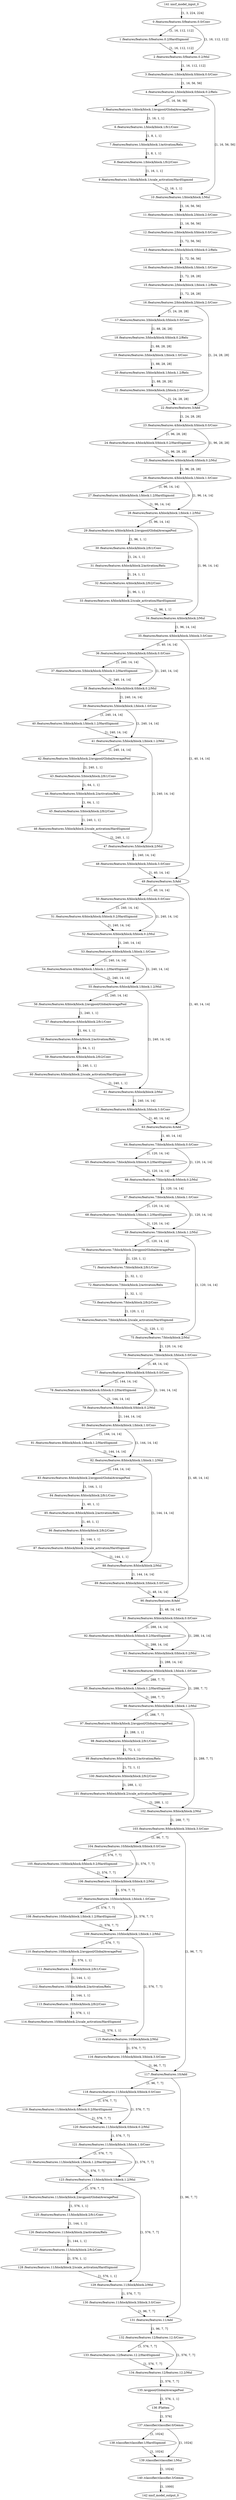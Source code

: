 strict digraph  {
"0 /features/features.0/features.0.0/Conv" [id=0, type=Conv];
"1 /features/features.0/features.0.2/HardSigmoid" [id=1, type=HardSigmoid];
"2 /features/features.0/features.0.2/Mul" [id=2, type=Mul];
"3 /features/features.1/block/block.0/block.0.0/Conv" [id=3, type=Conv];
"4 /features/features.1/block/block.0/block.0.2/Relu" [id=4, type=Relu];
"5 /features/features.1/block/block.1/avgpool/GlobalAveragePool" [id=5, type=GlobalAveragePool];
"6 /features/features.1/block/block.1/fc1/Conv" [id=6, type=Conv];
"7 /features/features.1/block/block.1/activation/Relu" [id=7, type=Relu];
"8 /features/features.1/block/block.1/fc2/Conv" [id=8, type=Conv];
"9 /features/features.1/block/block.1/scale_activation/HardSigmoid" [id=9, type=HardSigmoid];
"10 /features/features.1/block/block.1/Mul" [id=10, type=Mul];
"11 /features/features.1/block/block.2/block.2.0/Conv" [id=11, type=Conv];
"12 /features/features.2/block/block.0/block.0.0/Conv" [id=12, type=Conv];
"13 /features/features.2/block/block.0/block.0.2/Relu" [id=13, type=Relu];
"14 /features/features.2/block/block.1/block.1.0/Conv" [id=14, type=Conv];
"15 /features/features.2/block/block.1/block.1.2/Relu" [id=15, type=Relu];
"16 /features/features.2/block/block.2/block.2.0/Conv" [id=16, type=Conv];
"17 /features/features.3/block/block.0/block.0.0/Conv" [id=17, type=Conv];
"18 /features/features.3/block/block.0/block.0.2/Relu" [id=18, type=Relu];
"19 /features/features.3/block/block.1/block.1.0/Conv" [id=19, type=Conv];
"20 /features/features.3/block/block.1/block.1.2/Relu" [id=20, type=Relu];
"21 /features/features.3/block/block.2/block.2.0/Conv" [id=21, type=Conv];
"22 /features/features.3/Add" [id=22, type=Add];
"23 /features/features.4/block/block.0/block.0.0/Conv" [id=23, type=Conv];
"24 /features/features.4/block/block.0/block.0.2/HardSigmoid" [id=24, type=HardSigmoid];
"25 /features/features.4/block/block.0/block.0.2/Mul" [id=25, type=Mul];
"26 /features/features.4/block/block.1/block.1.0/Conv" [id=26, type=Conv];
"27 /features/features.4/block/block.1/block.1.2/HardSigmoid" [id=27, type=HardSigmoid];
"28 /features/features.4/block/block.1/block.1.2/Mul" [id=28, type=Mul];
"29 /features/features.4/block/block.2/avgpool/GlobalAveragePool" [id=29, type=GlobalAveragePool];
"30 /features/features.4/block/block.2/fc1/Conv" [id=30, type=Conv];
"31 /features/features.4/block/block.2/activation/Relu" [id=31, type=Relu];
"32 /features/features.4/block/block.2/fc2/Conv" [id=32, type=Conv];
"33 /features/features.4/block/block.2/scale_activation/HardSigmoid" [id=33, type=HardSigmoid];
"34 /features/features.4/block/block.2/Mul" [id=34, type=Mul];
"35 /features/features.4/block/block.3/block.3.0/Conv" [id=35, type=Conv];
"36 /features/features.5/block/block.0/block.0.0/Conv" [id=36, type=Conv];
"37 /features/features.5/block/block.0/block.0.2/HardSigmoid" [id=37, type=HardSigmoid];
"38 /features/features.5/block/block.0/block.0.2/Mul" [id=38, type=Mul];
"39 /features/features.5/block/block.1/block.1.0/Conv" [id=39, type=Conv];
"40 /features/features.5/block/block.1/block.1.2/HardSigmoid" [id=40, type=HardSigmoid];
"41 /features/features.5/block/block.1/block.1.2/Mul" [id=41, type=Mul];
"42 /features/features.5/block/block.2/avgpool/GlobalAveragePool" [id=42, type=GlobalAveragePool];
"43 /features/features.5/block/block.2/fc1/Conv" [id=43, type=Conv];
"44 /features/features.5/block/block.2/activation/Relu" [id=44, type=Relu];
"45 /features/features.5/block/block.2/fc2/Conv" [id=45, type=Conv];
"46 /features/features.5/block/block.2/scale_activation/HardSigmoid" [id=46, type=HardSigmoid];
"47 /features/features.5/block/block.2/Mul" [id=47, type=Mul];
"48 /features/features.5/block/block.3/block.3.0/Conv" [id=48, type=Conv];
"49 /features/features.5/Add" [id=49, type=Add];
"50 /features/features.6/block/block.0/block.0.0/Conv" [id=50, type=Conv];
"51 /features/features.6/block/block.0/block.0.2/HardSigmoid" [id=51, type=HardSigmoid];
"52 /features/features.6/block/block.0/block.0.2/Mul" [id=52, type=Mul];
"53 /features/features.6/block/block.1/block.1.0/Conv" [id=53, type=Conv];
"54 /features/features.6/block/block.1/block.1.2/HardSigmoid" [id=54, type=HardSigmoid];
"55 /features/features.6/block/block.1/block.1.2/Mul" [id=55, type=Mul];
"56 /features/features.6/block/block.2/avgpool/GlobalAveragePool" [id=56, type=GlobalAveragePool];
"57 /features/features.6/block/block.2/fc1/Conv" [id=57, type=Conv];
"58 /features/features.6/block/block.2/activation/Relu" [id=58, type=Relu];
"59 /features/features.6/block/block.2/fc2/Conv" [id=59, type=Conv];
"60 /features/features.6/block/block.2/scale_activation/HardSigmoid" [id=60, type=HardSigmoid];
"61 /features/features.6/block/block.2/Mul" [id=61, type=Mul];
"62 /features/features.6/block/block.3/block.3.0/Conv" [id=62, type=Conv];
"63 /features/features.6/Add" [id=63, type=Add];
"64 /features/features.7/block/block.0/block.0.0/Conv" [id=64, type=Conv];
"65 /features/features.7/block/block.0/block.0.2/HardSigmoid" [id=65, type=HardSigmoid];
"66 /features/features.7/block/block.0/block.0.2/Mul" [id=66, type=Mul];
"67 /features/features.7/block/block.1/block.1.0/Conv" [id=67, type=Conv];
"68 /features/features.7/block/block.1/block.1.2/HardSigmoid" [id=68, type=HardSigmoid];
"69 /features/features.7/block/block.1/block.1.2/Mul" [id=69, type=Mul];
"70 /features/features.7/block/block.2/avgpool/GlobalAveragePool" [id=70, type=GlobalAveragePool];
"71 /features/features.7/block/block.2/fc1/Conv" [id=71, type=Conv];
"72 /features/features.7/block/block.2/activation/Relu" [id=72, type=Relu];
"73 /features/features.7/block/block.2/fc2/Conv" [id=73, type=Conv];
"74 /features/features.7/block/block.2/scale_activation/HardSigmoid" [id=74, type=HardSigmoid];
"75 /features/features.7/block/block.2/Mul" [id=75, type=Mul];
"76 /features/features.7/block/block.3/block.3.0/Conv" [id=76, type=Conv];
"77 /features/features.8/block/block.0/block.0.0/Conv" [id=77, type=Conv];
"78 /features/features.8/block/block.0/block.0.2/HardSigmoid" [id=78, type=HardSigmoid];
"79 /features/features.8/block/block.0/block.0.2/Mul" [id=79, type=Mul];
"80 /features/features.8/block/block.1/block.1.0/Conv" [id=80, type=Conv];
"81 /features/features.8/block/block.1/block.1.2/HardSigmoid" [id=81, type=HardSigmoid];
"82 /features/features.8/block/block.1/block.1.2/Mul" [id=82, type=Mul];
"83 /features/features.8/block/block.2/avgpool/GlobalAveragePool" [id=83, type=GlobalAveragePool];
"84 /features/features.8/block/block.2/fc1/Conv" [id=84, type=Conv];
"85 /features/features.8/block/block.2/activation/Relu" [id=85, type=Relu];
"86 /features/features.8/block/block.2/fc2/Conv" [id=86, type=Conv];
"87 /features/features.8/block/block.2/scale_activation/HardSigmoid" [id=87, type=HardSigmoid];
"88 /features/features.8/block/block.2/Mul" [id=88, type=Mul];
"89 /features/features.8/block/block.3/block.3.0/Conv" [id=89, type=Conv];
"90 /features/features.8/Add" [id=90, type=Add];
"91 /features/features.9/block/block.0/block.0.0/Conv" [id=91, type=Conv];
"92 /features/features.9/block/block.0/block.0.2/HardSigmoid" [id=92, type=HardSigmoid];
"93 /features/features.9/block/block.0/block.0.2/Mul" [id=93, type=Mul];
"94 /features/features.9/block/block.1/block.1.0/Conv" [id=94, type=Conv];
"95 /features/features.9/block/block.1/block.1.2/HardSigmoid" [id=95, type=HardSigmoid];
"96 /features/features.9/block/block.1/block.1.2/Mul" [id=96, type=Mul];
"97 /features/features.9/block/block.2/avgpool/GlobalAveragePool" [id=97, type=GlobalAveragePool];
"98 /features/features.9/block/block.2/fc1/Conv" [id=98, type=Conv];
"99 /features/features.9/block/block.2/activation/Relu" [id=99, type=Relu];
"100 /features/features.9/block/block.2/fc2/Conv" [id=100, type=Conv];
"101 /features/features.9/block/block.2/scale_activation/HardSigmoid" [id=101, type=HardSigmoid];
"102 /features/features.9/block/block.2/Mul" [id=102, type=Mul];
"103 /features/features.9/block/block.3/block.3.0/Conv" [id=103, type=Conv];
"104 /features/features.10/block/block.0/block.0.0/Conv" [id=104, type=Conv];
"105 /features/features.10/block/block.0/block.0.2/HardSigmoid" [id=105, type=HardSigmoid];
"106 /features/features.10/block/block.0/block.0.2/Mul" [id=106, type=Mul];
"107 /features/features.10/block/block.1/block.1.0/Conv" [id=107, type=Conv];
"108 /features/features.10/block/block.1/block.1.2/HardSigmoid" [id=108, type=HardSigmoid];
"109 /features/features.10/block/block.1/block.1.2/Mul" [id=109, type=Mul];
"110 /features/features.10/block/block.2/avgpool/GlobalAveragePool" [id=110, type=GlobalAveragePool];
"111 /features/features.10/block/block.2/fc1/Conv" [id=111, type=Conv];
"112 /features/features.10/block/block.2/activation/Relu" [id=112, type=Relu];
"113 /features/features.10/block/block.2/fc2/Conv" [id=113, type=Conv];
"114 /features/features.10/block/block.2/scale_activation/HardSigmoid" [id=114, type=HardSigmoid];
"115 /features/features.10/block/block.2/Mul" [id=115, type=Mul];
"116 /features/features.10/block/block.3/block.3.0/Conv" [id=116, type=Conv];
"117 /features/features.10/Add" [id=117, type=Add];
"118 /features/features.11/block/block.0/block.0.0/Conv" [id=118, type=Conv];
"119 /features/features.11/block/block.0/block.0.2/HardSigmoid" [id=119, type=HardSigmoid];
"120 /features/features.11/block/block.0/block.0.2/Mul" [id=120, type=Mul];
"121 /features/features.11/block/block.1/block.1.0/Conv" [id=121, type=Conv];
"122 /features/features.11/block/block.1/block.1.2/HardSigmoid" [id=122, type=HardSigmoid];
"123 /features/features.11/block/block.1/block.1.2/Mul" [id=123, type=Mul];
"124 /features/features.11/block/block.2/avgpool/GlobalAveragePool" [id=124, type=GlobalAveragePool];
"125 /features/features.11/block/block.2/fc1/Conv" [id=125, type=Conv];
"126 /features/features.11/block/block.2/activation/Relu" [id=126, type=Relu];
"127 /features/features.11/block/block.2/fc2/Conv" [id=127, type=Conv];
"128 /features/features.11/block/block.2/scale_activation/HardSigmoid" [id=128, type=HardSigmoid];
"129 /features/features.11/block/block.2/Mul" [id=129, type=Mul];
"130 /features/features.11/block/block.3/block.3.0/Conv" [id=130, type=Conv];
"131 /features/features.11/Add" [id=131, type=Add];
"132 /features/features.12/features.12.0/Conv" [id=132, type=Conv];
"133 /features/features.12/features.12.2/HardSigmoid" [id=133, type=HardSigmoid];
"134 /features/features.12/features.12.2/Mul" [id=134, type=Mul];
"135 /avgpool/GlobalAveragePool" [id=135, type=GlobalAveragePool];
"136 /Flatten" [id=136, type=Flatten];
"137 /classifier/classifier.0/Gemm" [id=137, type=Gemm];
"138 /classifier/classifier.1/HardSigmoid" [id=138, type=HardSigmoid];
"139 /classifier/classifier.1/Mul" [id=139, type=Mul];
"140 /classifier/classifier.3/Gemm" [id=140, type=Gemm];
"141 nncf_model_input_0" [id=141, type=nncf_model_input];
"142 nncf_model_output_0" [id=142, type=nncf_model_output];
"0 /features/features.0/features.0.0/Conv" -> "1 /features/features.0/features.0.2/HardSigmoid"  [label="[1, 16, 112, 112]", style=solid];
"0 /features/features.0/features.0.0/Conv" -> "2 /features/features.0/features.0.2/Mul"  [label="[1, 16, 112, 112]", style=solid];
"1 /features/features.0/features.0.2/HardSigmoid" -> "2 /features/features.0/features.0.2/Mul"  [label="[1, 16, 112, 112]", style=solid];
"2 /features/features.0/features.0.2/Mul" -> "3 /features/features.1/block/block.0/block.0.0/Conv"  [label="[1, 16, 112, 112]", style=solid];
"3 /features/features.1/block/block.0/block.0.0/Conv" -> "4 /features/features.1/block/block.0/block.0.2/Relu"  [label="[1, 16, 56, 56]", style=solid];
"4 /features/features.1/block/block.0/block.0.2/Relu" -> "5 /features/features.1/block/block.1/avgpool/GlobalAveragePool"  [label="[1, 16, 56, 56]", style=solid];
"4 /features/features.1/block/block.0/block.0.2/Relu" -> "10 /features/features.1/block/block.1/Mul"  [label="[1, 16, 56, 56]", style=solid];
"5 /features/features.1/block/block.1/avgpool/GlobalAveragePool" -> "6 /features/features.1/block/block.1/fc1/Conv"  [label="[1, 16, 1, 1]", style=solid];
"6 /features/features.1/block/block.1/fc1/Conv" -> "7 /features/features.1/block/block.1/activation/Relu"  [label="[1, 8, 1, 1]", style=solid];
"7 /features/features.1/block/block.1/activation/Relu" -> "8 /features/features.1/block/block.1/fc2/Conv"  [label="[1, 8, 1, 1]", style=solid];
"8 /features/features.1/block/block.1/fc2/Conv" -> "9 /features/features.1/block/block.1/scale_activation/HardSigmoid"  [label="[1, 16, 1, 1]", style=solid];
"9 /features/features.1/block/block.1/scale_activation/HardSigmoid" -> "10 /features/features.1/block/block.1/Mul"  [label="[1, 16, 1, 1]", style=solid];
"10 /features/features.1/block/block.1/Mul" -> "11 /features/features.1/block/block.2/block.2.0/Conv"  [label="[1, 16, 56, 56]", style=solid];
"11 /features/features.1/block/block.2/block.2.0/Conv" -> "12 /features/features.2/block/block.0/block.0.0/Conv"  [label="[1, 16, 56, 56]", style=solid];
"12 /features/features.2/block/block.0/block.0.0/Conv" -> "13 /features/features.2/block/block.0/block.0.2/Relu"  [label="[1, 72, 56, 56]", style=solid];
"13 /features/features.2/block/block.0/block.0.2/Relu" -> "14 /features/features.2/block/block.1/block.1.0/Conv"  [label="[1, 72, 56, 56]", style=solid];
"14 /features/features.2/block/block.1/block.1.0/Conv" -> "15 /features/features.2/block/block.1/block.1.2/Relu"  [label="[1, 72, 28, 28]", style=solid];
"15 /features/features.2/block/block.1/block.1.2/Relu" -> "16 /features/features.2/block/block.2/block.2.0/Conv"  [label="[1, 72, 28, 28]", style=solid];
"16 /features/features.2/block/block.2/block.2.0/Conv" -> "17 /features/features.3/block/block.0/block.0.0/Conv"  [label="[1, 24, 28, 28]", style=solid];
"16 /features/features.2/block/block.2/block.2.0/Conv" -> "22 /features/features.3/Add"  [label="[1, 24, 28, 28]", style=solid];
"17 /features/features.3/block/block.0/block.0.0/Conv" -> "18 /features/features.3/block/block.0/block.0.2/Relu"  [label="[1, 88, 28, 28]", style=solid];
"18 /features/features.3/block/block.0/block.0.2/Relu" -> "19 /features/features.3/block/block.1/block.1.0/Conv"  [label="[1, 88, 28, 28]", style=solid];
"19 /features/features.3/block/block.1/block.1.0/Conv" -> "20 /features/features.3/block/block.1/block.1.2/Relu"  [label="[1, 88, 28, 28]", style=solid];
"20 /features/features.3/block/block.1/block.1.2/Relu" -> "21 /features/features.3/block/block.2/block.2.0/Conv"  [label="[1, 88, 28, 28]", style=solid];
"21 /features/features.3/block/block.2/block.2.0/Conv" -> "22 /features/features.3/Add"  [label="[1, 24, 28, 28]", style=solid];
"22 /features/features.3/Add" -> "23 /features/features.4/block/block.0/block.0.0/Conv"  [label="[1, 24, 28, 28]", style=solid];
"23 /features/features.4/block/block.0/block.0.0/Conv" -> "24 /features/features.4/block/block.0/block.0.2/HardSigmoid"  [label="[1, 96, 28, 28]", style=solid];
"23 /features/features.4/block/block.0/block.0.0/Conv" -> "25 /features/features.4/block/block.0/block.0.2/Mul"  [label="[1, 96, 28, 28]", style=solid];
"24 /features/features.4/block/block.0/block.0.2/HardSigmoid" -> "25 /features/features.4/block/block.0/block.0.2/Mul"  [label="[1, 96, 28, 28]", style=solid];
"25 /features/features.4/block/block.0/block.0.2/Mul" -> "26 /features/features.4/block/block.1/block.1.0/Conv"  [label="[1, 96, 28, 28]", style=solid];
"26 /features/features.4/block/block.1/block.1.0/Conv" -> "27 /features/features.4/block/block.1/block.1.2/HardSigmoid"  [label="[1, 96, 14, 14]", style=solid];
"26 /features/features.4/block/block.1/block.1.0/Conv" -> "28 /features/features.4/block/block.1/block.1.2/Mul"  [label="[1, 96, 14, 14]", style=solid];
"27 /features/features.4/block/block.1/block.1.2/HardSigmoid" -> "28 /features/features.4/block/block.1/block.1.2/Mul"  [label="[1, 96, 14, 14]", style=solid];
"28 /features/features.4/block/block.1/block.1.2/Mul" -> "29 /features/features.4/block/block.2/avgpool/GlobalAveragePool"  [label="[1, 96, 14, 14]", style=solid];
"28 /features/features.4/block/block.1/block.1.2/Mul" -> "34 /features/features.4/block/block.2/Mul"  [label="[1, 96, 14, 14]", style=solid];
"29 /features/features.4/block/block.2/avgpool/GlobalAveragePool" -> "30 /features/features.4/block/block.2/fc1/Conv"  [label="[1, 96, 1, 1]", style=solid];
"30 /features/features.4/block/block.2/fc1/Conv" -> "31 /features/features.4/block/block.2/activation/Relu"  [label="[1, 24, 1, 1]", style=solid];
"31 /features/features.4/block/block.2/activation/Relu" -> "32 /features/features.4/block/block.2/fc2/Conv"  [label="[1, 24, 1, 1]", style=solid];
"32 /features/features.4/block/block.2/fc2/Conv" -> "33 /features/features.4/block/block.2/scale_activation/HardSigmoid"  [label="[1, 96, 1, 1]", style=solid];
"33 /features/features.4/block/block.2/scale_activation/HardSigmoid" -> "34 /features/features.4/block/block.2/Mul"  [label="[1, 96, 1, 1]", style=solid];
"34 /features/features.4/block/block.2/Mul" -> "35 /features/features.4/block/block.3/block.3.0/Conv"  [label="[1, 96, 14, 14]", style=solid];
"35 /features/features.4/block/block.3/block.3.0/Conv" -> "36 /features/features.5/block/block.0/block.0.0/Conv"  [label="[1, 40, 14, 14]", style=solid];
"35 /features/features.4/block/block.3/block.3.0/Conv" -> "49 /features/features.5/Add"  [label="[1, 40, 14, 14]", style=solid];
"36 /features/features.5/block/block.0/block.0.0/Conv" -> "37 /features/features.5/block/block.0/block.0.2/HardSigmoid"  [label="[1, 240, 14, 14]", style=solid];
"36 /features/features.5/block/block.0/block.0.0/Conv" -> "38 /features/features.5/block/block.0/block.0.2/Mul"  [label="[1, 240, 14, 14]", style=solid];
"37 /features/features.5/block/block.0/block.0.2/HardSigmoid" -> "38 /features/features.5/block/block.0/block.0.2/Mul"  [label="[1, 240, 14, 14]", style=solid];
"38 /features/features.5/block/block.0/block.0.2/Mul" -> "39 /features/features.5/block/block.1/block.1.0/Conv"  [label="[1, 240, 14, 14]", style=solid];
"39 /features/features.5/block/block.1/block.1.0/Conv" -> "40 /features/features.5/block/block.1/block.1.2/HardSigmoid"  [label="[1, 240, 14, 14]", style=solid];
"39 /features/features.5/block/block.1/block.1.0/Conv" -> "41 /features/features.5/block/block.1/block.1.2/Mul"  [label="[1, 240, 14, 14]", style=solid];
"40 /features/features.5/block/block.1/block.1.2/HardSigmoid" -> "41 /features/features.5/block/block.1/block.1.2/Mul"  [label="[1, 240, 14, 14]", style=solid];
"41 /features/features.5/block/block.1/block.1.2/Mul" -> "42 /features/features.5/block/block.2/avgpool/GlobalAveragePool"  [label="[1, 240, 14, 14]", style=solid];
"41 /features/features.5/block/block.1/block.1.2/Mul" -> "47 /features/features.5/block/block.2/Mul"  [label="[1, 240, 14, 14]", style=solid];
"42 /features/features.5/block/block.2/avgpool/GlobalAveragePool" -> "43 /features/features.5/block/block.2/fc1/Conv"  [label="[1, 240, 1, 1]", style=solid];
"43 /features/features.5/block/block.2/fc1/Conv" -> "44 /features/features.5/block/block.2/activation/Relu"  [label="[1, 64, 1, 1]", style=solid];
"44 /features/features.5/block/block.2/activation/Relu" -> "45 /features/features.5/block/block.2/fc2/Conv"  [label="[1, 64, 1, 1]", style=solid];
"45 /features/features.5/block/block.2/fc2/Conv" -> "46 /features/features.5/block/block.2/scale_activation/HardSigmoid"  [label="[1, 240, 1, 1]", style=solid];
"46 /features/features.5/block/block.2/scale_activation/HardSigmoid" -> "47 /features/features.5/block/block.2/Mul"  [label="[1, 240, 1, 1]", style=solid];
"47 /features/features.5/block/block.2/Mul" -> "48 /features/features.5/block/block.3/block.3.0/Conv"  [label="[1, 240, 14, 14]", style=solid];
"48 /features/features.5/block/block.3/block.3.0/Conv" -> "49 /features/features.5/Add"  [label="[1, 40, 14, 14]", style=solid];
"49 /features/features.5/Add" -> "50 /features/features.6/block/block.0/block.0.0/Conv"  [label="[1, 40, 14, 14]", style=solid];
"49 /features/features.5/Add" -> "63 /features/features.6/Add"  [label="[1, 40, 14, 14]", style=solid];
"50 /features/features.6/block/block.0/block.0.0/Conv" -> "51 /features/features.6/block/block.0/block.0.2/HardSigmoid"  [label="[1, 240, 14, 14]", style=solid];
"50 /features/features.6/block/block.0/block.0.0/Conv" -> "52 /features/features.6/block/block.0/block.0.2/Mul"  [label="[1, 240, 14, 14]", style=solid];
"51 /features/features.6/block/block.0/block.0.2/HardSigmoid" -> "52 /features/features.6/block/block.0/block.0.2/Mul"  [label="[1, 240, 14, 14]", style=solid];
"52 /features/features.6/block/block.0/block.0.2/Mul" -> "53 /features/features.6/block/block.1/block.1.0/Conv"  [label="[1, 240, 14, 14]", style=solid];
"53 /features/features.6/block/block.1/block.1.0/Conv" -> "54 /features/features.6/block/block.1/block.1.2/HardSigmoid"  [label="[1, 240, 14, 14]", style=solid];
"53 /features/features.6/block/block.1/block.1.0/Conv" -> "55 /features/features.6/block/block.1/block.1.2/Mul"  [label="[1, 240, 14, 14]", style=solid];
"54 /features/features.6/block/block.1/block.1.2/HardSigmoid" -> "55 /features/features.6/block/block.1/block.1.2/Mul"  [label="[1, 240, 14, 14]", style=solid];
"55 /features/features.6/block/block.1/block.1.2/Mul" -> "56 /features/features.6/block/block.2/avgpool/GlobalAveragePool"  [label="[1, 240, 14, 14]", style=solid];
"55 /features/features.6/block/block.1/block.1.2/Mul" -> "61 /features/features.6/block/block.2/Mul"  [label="[1, 240, 14, 14]", style=solid];
"56 /features/features.6/block/block.2/avgpool/GlobalAveragePool" -> "57 /features/features.6/block/block.2/fc1/Conv"  [label="[1, 240, 1, 1]", style=solid];
"57 /features/features.6/block/block.2/fc1/Conv" -> "58 /features/features.6/block/block.2/activation/Relu"  [label="[1, 64, 1, 1]", style=solid];
"58 /features/features.6/block/block.2/activation/Relu" -> "59 /features/features.6/block/block.2/fc2/Conv"  [label="[1, 64, 1, 1]", style=solid];
"59 /features/features.6/block/block.2/fc2/Conv" -> "60 /features/features.6/block/block.2/scale_activation/HardSigmoid"  [label="[1, 240, 1, 1]", style=solid];
"60 /features/features.6/block/block.2/scale_activation/HardSigmoid" -> "61 /features/features.6/block/block.2/Mul"  [label="[1, 240, 1, 1]", style=solid];
"61 /features/features.6/block/block.2/Mul" -> "62 /features/features.6/block/block.3/block.3.0/Conv"  [label="[1, 240, 14, 14]", style=solid];
"62 /features/features.6/block/block.3/block.3.0/Conv" -> "63 /features/features.6/Add"  [label="[1, 40, 14, 14]", style=solid];
"63 /features/features.6/Add" -> "64 /features/features.7/block/block.0/block.0.0/Conv"  [label="[1, 40, 14, 14]", style=solid];
"64 /features/features.7/block/block.0/block.0.0/Conv" -> "65 /features/features.7/block/block.0/block.0.2/HardSigmoid"  [label="[1, 120, 14, 14]", style=solid];
"64 /features/features.7/block/block.0/block.0.0/Conv" -> "66 /features/features.7/block/block.0/block.0.2/Mul"  [label="[1, 120, 14, 14]", style=solid];
"65 /features/features.7/block/block.0/block.0.2/HardSigmoid" -> "66 /features/features.7/block/block.0/block.0.2/Mul"  [label="[1, 120, 14, 14]", style=solid];
"66 /features/features.7/block/block.0/block.0.2/Mul" -> "67 /features/features.7/block/block.1/block.1.0/Conv"  [label="[1, 120, 14, 14]", style=solid];
"67 /features/features.7/block/block.1/block.1.0/Conv" -> "68 /features/features.7/block/block.1/block.1.2/HardSigmoid"  [label="[1, 120, 14, 14]", style=solid];
"67 /features/features.7/block/block.1/block.1.0/Conv" -> "69 /features/features.7/block/block.1/block.1.2/Mul"  [label="[1, 120, 14, 14]", style=solid];
"68 /features/features.7/block/block.1/block.1.2/HardSigmoid" -> "69 /features/features.7/block/block.1/block.1.2/Mul"  [label="[1, 120, 14, 14]", style=solid];
"69 /features/features.7/block/block.1/block.1.2/Mul" -> "70 /features/features.7/block/block.2/avgpool/GlobalAveragePool"  [label="[1, 120, 14, 14]", style=solid];
"69 /features/features.7/block/block.1/block.1.2/Mul" -> "75 /features/features.7/block/block.2/Mul"  [label="[1, 120, 14, 14]", style=solid];
"70 /features/features.7/block/block.2/avgpool/GlobalAveragePool" -> "71 /features/features.7/block/block.2/fc1/Conv"  [label="[1, 120, 1, 1]", style=solid];
"71 /features/features.7/block/block.2/fc1/Conv" -> "72 /features/features.7/block/block.2/activation/Relu"  [label="[1, 32, 1, 1]", style=solid];
"72 /features/features.7/block/block.2/activation/Relu" -> "73 /features/features.7/block/block.2/fc2/Conv"  [label="[1, 32, 1, 1]", style=solid];
"73 /features/features.7/block/block.2/fc2/Conv" -> "74 /features/features.7/block/block.2/scale_activation/HardSigmoid"  [label="[1, 120, 1, 1]", style=solid];
"74 /features/features.7/block/block.2/scale_activation/HardSigmoid" -> "75 /features/features.7/block/block.2/Mul"  [label="[1, 120, 1, 1]", style=solid];
"75 /features/features.7/block/block.2/Mul" -> "76 /features/features.7/block/block.3/block.3.0/Conv"  [label="[1, 120, 14, 14]", style=solid];
"76 /features/features.7/block/block.3/block.3.0/Conv" -> "77 /features/features.8/block/block.0/block.0.0/Conv"  [label="[1, 48, 14, 14]", style=solid];
"76 /features/features.7/block/block.3/block.3.0/Conv" -> "90 /features/features.8/Add"  [label="[1, 48, 14, 14]", style=solid];
"77 /features/features.8/block/block.0/block.0.0/Conv" -> "78 /features/features.8/block/block.0/block.0.2/HardSigmoid"  [label="[1, 144, 14, 14]", style=solid];
"77 /features/features.8/block/block.0/block.0.0/Conv" -> "79 /features/features.8/block/block.0/block.0.2/Mul"  [label="[1, 144, 14, 14]", style=solid];
"78 /features/features.8/block/block.0/block.0.2/HardSigmoid" -> "79 /features/features.8/block/block.0/block.0.2/Mul"  [label="[1, 144, 14, 14]", style=solid];
"79 /features/features.8/block/block.0/block.0.2/Mul" -> "80 /features/features.8/block/block.1/block.1.0/Conv"  [label="[1, 144, 14, 14]", style=solid];
"80 /features/features.8/block/block.1/block.1.0/Conv" -> "81 /features/features.8/block/block.1/block.1.2/HardSigmoid"  [label="[1, 144, 14, 14]", style=solid];
"80 /features/features.8/block/block.1/block.1.0/Conv" -> "82 /features/features.8/block/block.1/block.1.2/Mul"  [label="[1, 144, 14, 14]", style=solid];
"81 /features/features.8/block/block.1/block.1.2/HardSigmoid" -> "82 /features/features.8/block/block.1/block.1.2/Mul"  [label="[1, 144, 14, 14]", style=solid];
"82 /features/features.8/block/block.1/block.1.2/Mul" -> "83 /features/features.8/block/block.2/avgpool/GlobalAveragePool"  [label="[1, 144, 14, 14]", style=solid];
"82 /features/features.8/block/block.1/block.1.2/Mul" -> "88 /features/features.8/block/block.2/Mul"  [label="[1, 144, 14, 14]", style=solid];
"83 /features/features.8/block/block.2/avgpool/GlobalAveragePool" -> "84 /features/features.8/block/block.2/fc1/Conv"  [label="[1, 144, 1, 1]", style=solid];
"84 /features/features.8/block/block.2/fc1/Conv" -> "85 /features/features.8/block/block.2/activation/Relu"  [label="[1, 40, 1, 1]", style=solid];
"85 /features/features.8/block/block.2/activation/Relu" -> "86 /features/features.8/block/block.2/fc2/Conv"  [label="[1, 40, 1, 1]", style=solid];
"86 /features/features.8/block/block.2/fc2/Conv" -> "87 /features/features.8/block/block.2/scale_activation/HardSigmoid"  [label="[1, 144, 1, 1]", style=solid];
"87 /features/features.8/block/block.2/scale_activation/HardSigmoid" -> "88 /features/features.8/block/block.2/Mul"  [label="[1, 144, 1, 1]", style=solid];
"88 /features/features.8/block/block.2/Mul" -> "89 /features/features.8/block/block.3/block.3.0/Conv"  [label="[1, 144, 14, 14]", style=solid];
"89 /features/features.8/block/block.3/block.3.0/Conv" -> "90 /features/features.8/Add"  [label="[1, 48, 14, 14]", style=solid];
"90 /features/features.8/Add" -> "91 /features/features.9/block/block.0/block.0.0/Conv"  [label="[1, 48, 14, 14]", style=solid];
"91 /features/features.9/block/block.0/block.0.0/Conv" -> "92 /features/features.9/block/block.0/block.0.2/HardSigmoid"  [label="[1, 288, 14, 14]", style=solid];
"91 /features/features.9/block/block.0/block.0.0/Conv" -> "93 /features/features.9/block/block.0/block.0.2/Mul"  [label="[1, 288, 14, 14]", style=solid];
"92 /features/features.9/block/block.0/block.0.2/HardSigmoid" -> "93 /features/features.9/block/block.0/block.0.2/Mul"  [label="[1, 288, 14, 14]", style=solid];
"93 /features/features.9/block/block.0/block.0.2/Mul" -> "94 /features/features.9/block/block.1/block.1.0/Conv"  [label="[1, 288, 14, 14]", style=solid];
"94 /features/features.9/block/block.1/block.1.0/Conv" -> "95 /features/features.9/block/block.1/block.1.2/HardSigmoid"  [label="[1, 288, 7, 7]", style=solid];
"94 /features/features.9/block/block.1/block.1.0/Conv" -> "96 /features/features.9/block/block.1/block.1.2/Mul"  [label="[1, 288, 7, 7]", style=solid];
"95 /features/features.9/block/block.1/block.1.2/HardSigmoid" -> "96 /features/features.9/block/block.1/block.1.2/Mul"  [label="[1, 288, 7, 7]", style=solid];
"96 /features/features.9/block/block.1/block.1.2/Mul" -> "97 /features/features.9/block/block.2/avgpool/GlobalAveragePool"  [label="[1, 288, 7, 7]", style=solid];
"96 /features/features.9/block/block.1/block.1.2/Mul" -> "102 /features/features.9/block/block.2/Mul"  [label="[1, 288, 7, 7]", style=solid];
"97 /features/features.9/block/block.2/avgpool/GlobalAveragePool" -> "98 /features/features.9/block/block.2/fc1/Conv"  [label="[1, 288, 1, 1]", style=solid];
"98 /features/features.9/block/block.2/fc1/Conv" -> "99 /features/features.9/block/block.2/activation/Relu"  [label="[1, 72, 1, 1]", style=solid];
"99 /features/features.9/block/block.2/activation/Relu" -> "100 /features/features.9/block/block.2/fc2/Conv"  [label="[1, 72, 1, 1]", style=solid];
"100 /features/features.9/block/block.2/fc2/Conv" -> "101 /features/features.9/block/block.2/scale_activation/HardSigmoid"  [label="[1, 288, 1, 1]", style=solid];
"101 /features/features.9/block/block.2/scale_activation/HardSigmoid" -> "102 /features/features.9/block/block.2/Mul"  [label="[1, 288, 1, 1]", style=solid];
"102 /features/features.9/block/block.2/Mul" -> "103 /features/features.9/block/block.3/block.3.0/Conv"  [label="[1, 288, 7, 7]", style=solid];
"103 /features/features.9/block/block.3/block.3.0/Conv" -> "104 /features/features.10/block/block.0/block.0.0/Conv"  [label="[1, 96, 7, 7]", style=solid];
"103 /features/features.9/block/block.3/block.3.0/Conv" -> "117 /features/features.10/Add"  [label="[1, 96, 7, 7]", style=solid];
"104 /features/features.10/block/block.0/block.0.0/Conv" -> "105 /features/features.10/block/block.0/block.0.2/HardSigmoid"  [label="[1, 576, 7, 7]", style=solid];
"104 /features/features.10/block/block.0/block.0.0/Conv" -> "106 /features/features.10/block/block.0/block.0.2/Mul"  [label="[1, 576, 7, 7]", style=solid];
"105 /features/features.10/block/block.0/block.0.2/HardSigmoid" -> "106 /features/features.10/block/block.0/block.0.2/Mul"  [label="[1, 576, 7, 7]", style=solid];
"106 /features/features.10/block/block.0/block.0.2/Mul" -> "107 /features/features.10/block/block.1/block.1.0/Conv"  [label="[1, 576, 7, 7]", style=solid];
"107 /features/features.10/block/block.1/block.1.0/Conv" -> "108 /features/features.10/block/block.1/block.1.2/HardSigmoid"  [label="[1, 576, 7, 7]", style=solid];
"107 /features/features.10/block/block.1/block.1.0/Conv" -> "109 /features/features.10/block/block.1/block.1.2/Mul"  [label="[1, 576, 7, 7]", style=solid];
"108 /features/features.10/block/block.1/block.1.2/HardSigmoid" -> "109 /features/features.10/block/block.1/block.1.2/Mul"  [label="[1, 576, 7, 7]", style=solid];
"109 /features/features.10/block/block.1/block.1.2/Mul" -> "110 /features/features.10/block/block.2/avgpool/GlobalAveragePool"  [label="[1, 576, 7, 7]", style=solid];
"109 /features/features.10/block/block.1/block.1.2/Mul" -> "115 /features/features.10/block/block.2/Mul"  [label="[1, 576, 7, 7]", style=solid];
"110 /features/features.10/block/block.2/avgpool/GlobalAveragePool" -> "111 /features/features.10/block/block.2/fc1/Conv"  [label="[1, 576, 1, 1]", style=solid];
"111 /features/features.10/block/block.2/fc1/Conv" -> "112 /features/features.10/block/block.2/activation/Relu"  [label="[1, 144, 1, 1]", style=solid];
"112 /features/features.10/block/block.2/activation/Relu" -> "113 /features/features.10/block/block.2/fc2/Conv"  [label="[1, 144, 1, 1]", style=solid];
"113 /features/features.10/block/block.2/fc2/Conv" -> "114 /features/features.10/block/block.2/scale_activation/HardSigmoid"  [label="[1, 576, 1, 1]", style=solid];
"114 /features/features.10/block/block.2/scale_activation/HardSigmoid" -> "115 /features/features.10/block/block.2/Mul"  [label="[1, 576, 1, 1]", style=solid];
"115 /features/features.10/block/block.2/Mul" -> "116 /features/features.10/block/block.3/block.3.0/Conv"  [label="[1, 576, 7, 7]", style=solid];
"116 /features/features.10/block/block.3/block.3.0/Conv" -> "117 /features/features.10/Add"  [label="[1, 96, 7, 7]", style=solid];
"117 /features/features.10/Add" -> "118 /features/features.11/block/block.0/block.0.0/Conv"  [label="[1, 96, 7, 7]", style=solid];
"117 /features/features.10/Add" -> "131 /features/features.11/Add"  [label="[1, 96, 7, 7]", style=solid];
"118 /features/features.11/block/block.0/block.0.0/Conv" -> "119 /features/features.11/block/block.0/block.0.2/HardSigmoid"  [label="[1, 576, 7, 7]", style=solid];
"118 /features/features.11/block/block.0/block.0.0/Conv" -> "120 /features/features.11/block/block.0/block.0.2/Mul"  [label="[1, 576, 7, 7]", style=solid];
"119 /features/features.11/block/block.0/block.0.2/HardSigmoid" -> "120 /features/features.11/block/block.0/block.0.2/Mul"  [label="[1, 576, 7, 7]", style=solid];
"120 /features/features.11/block/block.0/block.0.2/Mul" -> "121 /features/features.11/block/block.1/block.1.0/Conv"  [label="[1, 576, 7, 7]", style=solid];
"121 /features/features.11/block/block.1/block.1.0/Conv" -> "122 /features/features.11/block/block.1/block.1.2/HardSigmoid"  [label="[1, 576, 7, 7]", style=solid];
"121 /features/features.11/block/block.1/block.1.0/Conv" -> "123 /features/features.11/block/block.1/block.1.2/Mul"  [label="[1, 576, 7, 7]", style=solid];
"122 /features/features.11/block/block.1/block.1.2/HardSigmoid" -> "123 /features/features.11/block/block.1/block.1.2/Mul"  [label="[1, 576, 7, 7]", style=solid];
"123 /features/features.11/block/block.1/block.1.2/Mul" -> "124 /features/features.11/block/block.2/avgpool/GlobalAveragePool"  [label="[1, 576, 7, 7]", style=solid];
"123 /features/features.11/block/block.1/block.1.2/Mul" -> "129 /features/features.11/block/block.2/Mul"  [label="[1, 576, 7, 7]", style=solid];
"124 /features/features.11/block/block.2/avgpool/GlobalAveragePool" -> "125 /features/features.11/block/block.2/fc1/Conv"  [label="[1, 576, 1, 1]", style=solid];
"125 /features/features.11/block/block.2/fc1/Conv" -> "126 /features/features.11/block/block.2/activation/Relu"  [label="[1, 144, 1, 1]", style=solid];
"126 /features/features.11/block/block.2/activation/Relu" -> "127 /features/features.11/block/block.2/fc2/Conv"  [label="[1, 144, 1, 1]", style=solid];
"127 /features/features.11/block/block.2/fc2/Conv" -> "128 /features/features.11/block/block.2/scale_activation/HardSigmoid"  [label="[1, 576, 1, 1]", style=solid];
"128 /features/features.11/block/block.2/scale_activation/HardSigmoid" -> "129 /features/features.11/block/block.2/Mul"  [label="[1, 576, 1, 1]", style=solid];
"129 /features/features.11/block/block.2/Mul" -> "130 /features/features.11/block/block.3/block.3.0/Conv"  [label="[1, 576, 7, 7]", style=solid];
"130 /features/features.11/block/block.3/block.3.0/Conv" -> "131 /features/features.11/Add"  [label="[1, 96, 7, 7]", style=solid];
"131 /features/features.11/Add" -> "132 /features/features.12/features.12.0/Conv"  [label="[1, 96, 7, 7]", style=solid];
"132 /features/features.12/features.12.0/Conv" -> "133 /features/features.12/features.12.2/HardSigmoid"  [label="[1, 576, 7, 7]", style=solid];
"132 /features/features.12/features.12.0/Conv" -> "134 /features/features.12/features.12.2/Mul"  [label="[1, 576, 7, 7]", style=solid];
"133 /features/features.12/features.12.2/HardSigmoid" -> "134 /features/features.12/features.12.2/Mul"  [label="[1, 576, 7, 7]", style=solid];
"134 /features/features.12/features.12.2/Mul" -> "135 /avgpool/GlobalAveragePool"  [label="[1, 576, 7, 7]", style=solid];
"135 /avgpool/GlobalAveragePool" -> "136 /Flatten"  [label="[1, 576, 1, 1]", style=solid];
"136 /Flatten" -> "137 /classifier/classifier.0/Gemm"  [label="[1, 576]", style=solid];
"137 /classifier/classifier.0/Gemm" -> "138 /classifier/classifier.1/HardSigmoid"  [label="[1, 1024]", style=solid];
"137 /classifier/classifier.0/Gemm" -> "139 /classifier/classifier.1/Mul"  [label="[1, 1024]", style=solid];
"138 /classifier/classifier.1/HardSigmoid" -> "139 /classifier/classifier.1/Mul"  [label="[1, 1024]", style=solid];
"139 /classifier/classifier.1/Mul" -> "140 /classifier/classifier.3/Gemm"  [label="[1, 1024]", style=solid];
"140 /classifier/classifier.3/Gemm" -> "142 nncf_model_output_0"  [label="[1, 1000]", style=solid];
"141 nncf_model_input_0" -> "0 /features/features.0/features.0.0/Conv"  [label="[1, 3, 224, 224]", style=solid];
}
